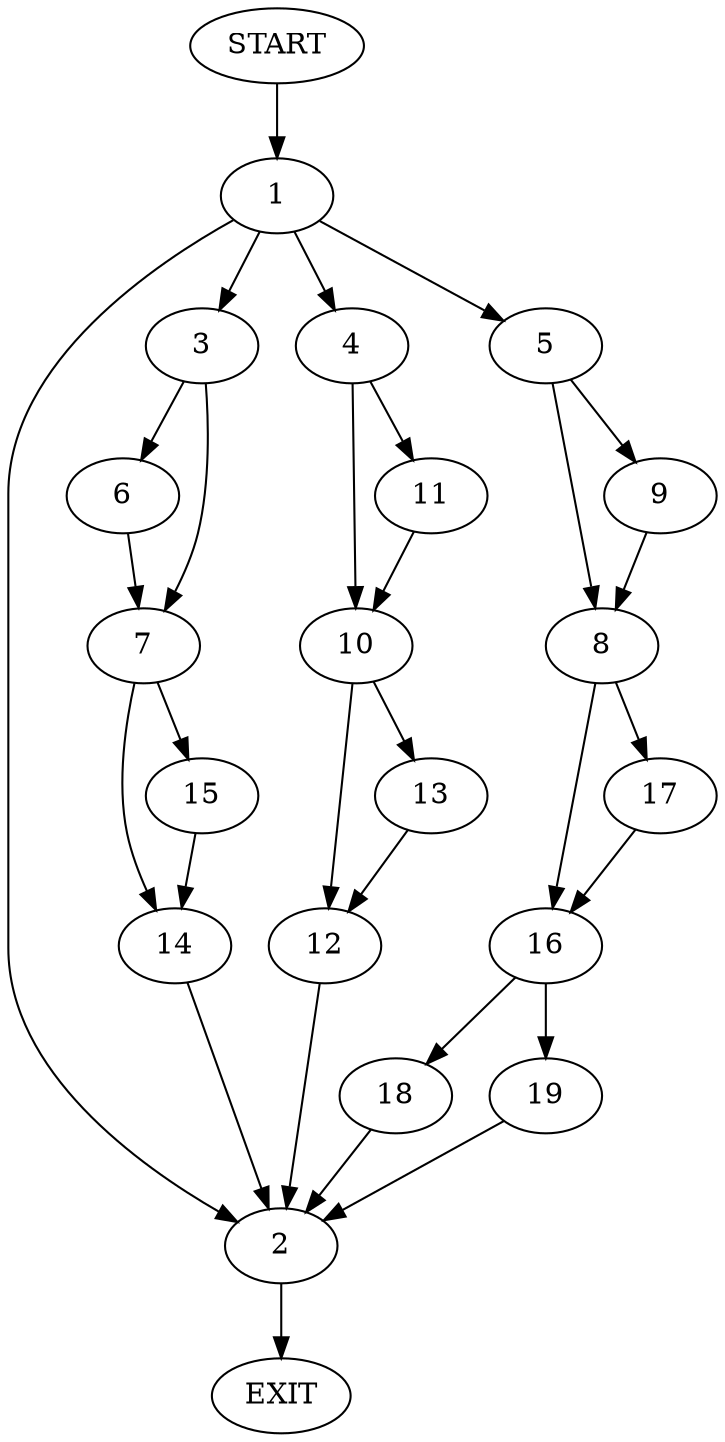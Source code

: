 digraph {
0 [label="START"]
20 [label="EXIT"]
0 -> 1
1 -> 2
1 -> 3
1 -> 4
1 -> 5
2 -> 20
3 -> 6
3 -> 7
5 -> 8
5 -> 9
4 -> 10
4 -> 11
11 -> 10
10 -> 12
10 -> 13
13 -> 12
12 -> 2
6 -> 7
7 -> 14
7 -> 15
15 -> 14
14 -> 2
8 -> 16
8 -> 17
9 -> 8
16 -> 18
16 -> 19
17 -> 16
19 -> 2
18 -> 2
}
